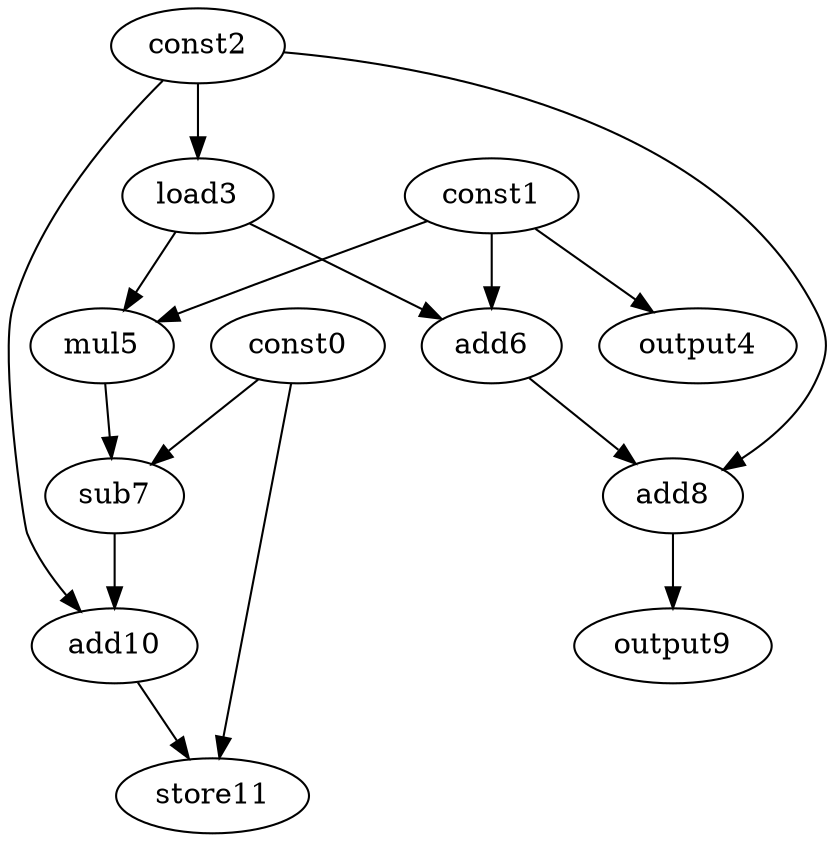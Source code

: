 digraph G { 
const0[opcode=const]; 
const1[opcode=const]; 
const2[opcode=const]; 
load3[opcode=load]; 
output4[opcode=output]; 
mul5[opcode=mul]; 
add6[opcode=add]; 
sub7[opcode=sub]; 
add8[opcode=add]; 
output9[opcode=output]; 
add10[opcode=add]; 
store11[opcode=store]; 
const2->load3[operand=0];
const1->output4[operand=0];
const1->mul5[operand=0];
load3->mul5[operand=1];
const1->add6[operand=0];
load3->add6[operand=1];
const0->sub7[operand=0];
mul5->sub7[operand=1];
const2->add8[operand=0];
add6->add8[operand=1];
add8->output9[operand=0];
sub7->add10[operand=0];
const2->add10[operand=1];
const0->store11[operand=0];
add10->store11[operand=1];
}
